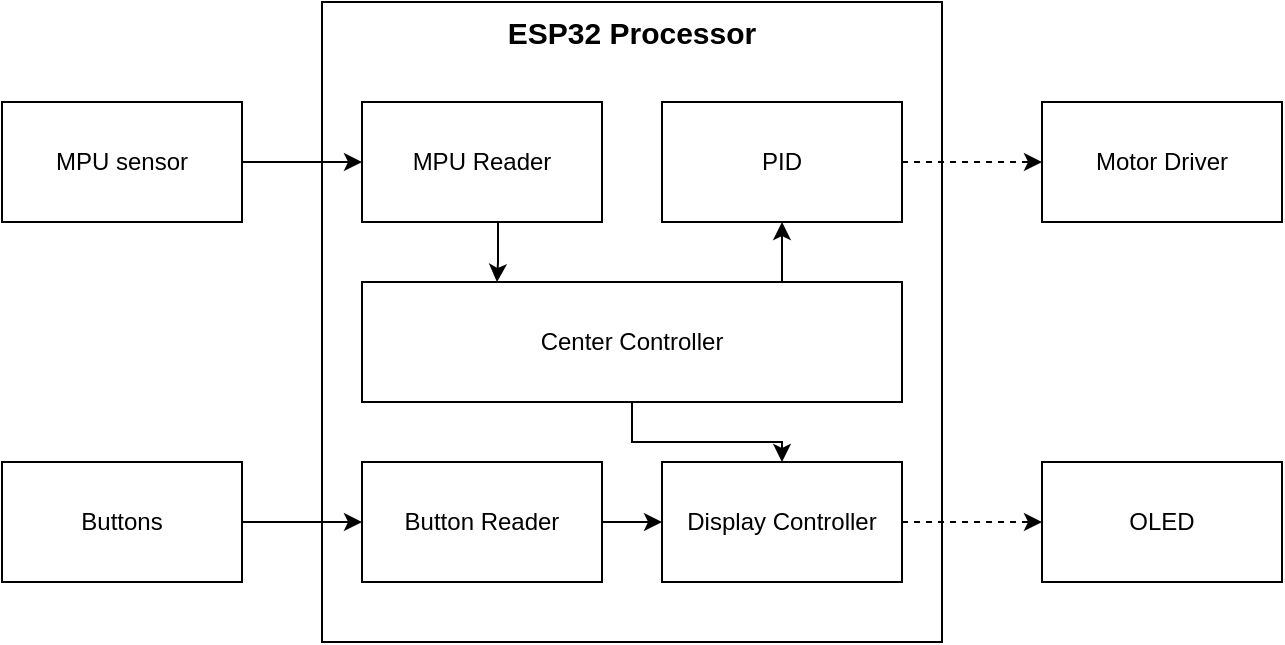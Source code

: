 <mxfile version="24.7.1" type="device" pages="2">
  <diagram name="Sumary block" id="FXB2mZ0xPSjjn9bdQ_Oj">
    <mxGraphModel dx="960" dy="626" grid="1" gridSize="10" guides="1" tooltips="1" connect="1" arrows="1" fold="1" page="1" pageScale="1" pageWidth="827" pageHeight="1169" math="0" shadow="0">
      <root>
        <mxCell id="0" />
        <mxCell id="1" parent="0" />
        <mxCell id="ob8WJwhqmF-MajUSoDx4-9" value="&lt;font style=&quot;font-size: 15px;&quot;&gt;&lt;b&gt;ESP32 Processor&lt;/b&gt;&lt;/font&gt;" style="rounded=0;whiteSpace=wrap;html=1;verticalAlign=top;" parent="1" vertex="1">
          <mxGeometry x="250" y="270" width="310" height="320" as="geometry" />
        </mxCell>
        <mxCell id="SYcdP9vyWLaE2hRo2d69-3" style="edgeStyle=orthogonalEdgeStyle;rounded=0;orthogonalLoop=1;jettySize=auto;html=1;" edge="1" parent="1" source="ob8WJwhqmF-MajUSoDx4-1" target="SYcdP9vyWLaE2hRo2d69-1">
          <mxGeometry relative="1" as="geometry" />
        </mxCell>
        <mxCell id="ob8WJwhqmF-MajUSoDx4-1" value="MPU sensor" style="rounded=0;whiteSpace=wrap;html=1;" parent="1" vertex="1">
          <mxGeometry x="90" y="320" width="120" height="60" as="geometry" />
        </mxCell>
        <mxCell id="ob8WJwhqmF-MajUSoDx4-5" style="edgeStyle=orthogonalEdgeStyle;rounded=0;orthogonalLoop=1;jettySize=auto;html=1;entryX=0;entryY=0.5;entryDx=0;entryDy=0;dashed=1;" parent="1" source="ob8WJwhqmF-MajUSoDx4-3" target="ob8WJwhqmF-MajUSoDx4-4" edge="1">
          <mxGeometry relative="1" as="geometry" />
        </mxCell>
        <mxCell id="ob8WJwhqmF-MajUSoDx4-3" value="PID" style="rounded=0;whiteSpace=wrap;html=1;" parent="1" vertex="1">
          <mxGeometry x="420" y="320" width="120" height="60" as="geometry" />
        </mxCell>
        <mxCell id="ob8WJwhqmF-MajUSoDx4-4" value="Motor Driver" style="rounded=0;whiteSpace=wrap;html=1;" parent="1" vertex="1">
          <mxGeometry x="610" y="320" width="120" height="60" as="geometry" />
        </mxCell>
        <mxCell id="SYcdP9vyWLaE2hRo2d69-4" style="edgeStyle=orthogonalEdgeStyle;rounded=0;orthogonalLoop=1;jettySize=auto;html=1;" edge="1" parent="1" source="ob8WJwhqmF-MajUSoDx4-11" target="SYcdP9vyWLaE2hRo2d69-2">
          <mxGeometry relative="1" as="geometry" />
        </mxCell>
        <mxCell id="ob8WJwhqmF-MajUSoDx4-11" value="Buttons" style="rounded=0;whiteSpace=wrap;html=1;" parent="1" vertex="1">
          <mxGeometry x="90" y="500" width="120" height="60" as="geometry" />
        </mxCell>
        <mxCell id="ob8WJwhqmF-MajUSoDx4-12" value="OLED" style="rounded=0;whiteSpace=wrap;html=1;" parent="1" vertex="1">
          <mxGeometry x="610" y="500" width="120" height="60" as="geometry" />
        </mxCell>
        <mxCell id="ob8WJwhqmF-MajUSoDx4-15" style="edgeStyle=orthogonalEdgeStyle;rounded=0;orthogonalLoop=1;jettySize=auto;html=1;entryX=0;entryY=0.5;entryDx=0;entryDy=0;dashed=1;" parent="1" source="ob8WJwhqmF-MajUSoDx4-13" target="ob8WJwhqmF-MajUSoDx4-12" edge="1">
          <mxGeometry relative="1" as="geometry" />
        </mxCell>
        <mxCell id="ob8WJwhqmF-MajUSoDx4-13" value="Display Controller" style="rounded=0;whiteSpace=wrap;html=1;" parent="1" vertex="1">
          <mxGeometry x="420" y="500" width="120" height="60" as="geometry" />
        </mxCell>
        <mxCell id="SYcdP9vyWLaE2hRo2d69-15" style="edgeStyle=orthogonalEdgeStyle;rounded=0;orthogonalLoop=1;jettySize=auto;html=1;" edge="1" parent="1" source="ob8WJwhqmF-MajUSoDx4-18" target="ob8WJwhqmF-MajUSoDx4-13">
          <mxGeometry relative="1" as="geometry" />
        </mxCell>
        <mxCell id="sHgQ9ysJ1Oy67T5xjqWm-1" style="edgeStyle=orthogonalEdgeStyle;rounded=0;orthogonalLoop=1;jettySize=auto;html=1;" edge="1" parent="1" source="ob8WJwhqmF-MajUSoDx4-18" target="ob8WJwhqmF-MajUSoDx4-3">
          <mxGeometry relative="1" as="geometry">
            <Array as="points">
              <mxPoint x="480" y="400" />
              <mxPoint x="480" y="400" />
            </Array>
          </mxGeometry>
        </mxCell>
        <mxCell id="ob8WJwhqmF-MajUSoDx4-18" value="Center Controller" style="rounded=0;whiteSpace=wrap;html=1;" parent="1" vertex="1">
          <mxGeometry x="270" y="410" width="270" height="60" as="geometry" />
        </mxCell>
        <mxCell id="SYcdP9vyWLaE2hRo2d69-14" style="edgeStyle=orthogonalEdgeStyle;rounded=0;orthogonalLoop=1;jettySize=auto;html=1;entryX=0.25;entryY=0;entryDx=0;entryDy=0;" edge="1" parent="1" source="SYcdP9vyWLaE2hRo2d69-1" target="ob8WJwhqmF-MajUSoDx4-18">
          <mxGeometry relative="1" as="geometry">
            <Array as="points">
              <mxPoint x="338" y="400" />
              <mxPoint x="338" y="400" />
            </Array>
          </mxGeometry>
        </mxCell>
        <mxCell id="SYcdP9vyWLaE2hRo2d69-1" value="MPU Reader" style="rounded=0;whiteSpace=wrap;html=1;" vertex="1" parent="1">
          <mxGeometry x="270" y="320" width="120" height="60" as="geometry" />
        </mxCell>
        <mxCell id="SYcdP9vyWLaE2hRo2d69-13" style="edgeStyle=orthogonalEdgeStyle;rounded=0;orthogonalLoop=1;jettySize=auto;html=1;" edge="1" parent="1" source="SYcdP9vyWLaE2hRo2d69-2" target="ob8WJwhqmF-MajUSoDx4-13">
          <mxGeometry relative="1" as="geometry" />
        </mxCell>
        <mxCell id="SYcdP9vyWLaE2hRo2d69-2" value="Button Reader" style="rounded=0;whiteSpace=wrap;html=1;" vertex="1" parent="1">
          <mxGeometry x="270" y="500" width="120" height="60" as="geometry" />
        </mxCell>
      </root>
    </mxGraphModel>
  </diagram>
  <diagram id="-Eq7XE3dsrFAy69oz0bY" name="UI tree">
    <mxGraphModel dx="1440" dy="939" grid="1" gridSize="10" guides="1" tooltips="1" connect="1" arrows="1" fold="1" page="1" pageScale="1" pageWidth="827" pageHeight="1169" math="0" shadow="0">
      <root>
        <mxCell id="0" />
        <mxCell id="1" parent="0" />
        <mxCell id="PEALyhK-E0e9_pDGbfte-1" value="&lt;font style=&quot;font-size: 15px;&quot;&gt;&lt;b&gt;MENU&lt;/b&gt;&lt;/font&gt;" style="rounded=0;whiteSpace=wrap;html=1;verticalAlign=top;" parent="1" vertex="1">
          <mxGeometry x="90" y="210" width="190" height="220" as="geometry" />
        </mxCell>
        <mxCell id="PEALyhK-E0e9_pDGbfte-19" style="edgeStyle=orthogonalEdgeStyle;rounded=0;orthogonalLoop=1;jettySize=auto;html=1;entryX=0;entryY=0.5;entryDx=0;entryDy=0;fillColor=#008a00;strokeColor=#005700;" parent="1" source="PEALyhK-E0e9_pDGbfte-2" target="PEALyhK-E0e9_pDGbfte-15" edge="1">
          <mxGeometry relative="1" as="geometry" />
        </mxCell>
        <mxCell id="PEALyhK-E0e9_pDGbfte-2" value="Start and plot option" style="rounded=0;whiteSpace=wrap;html=1;" parent="1" vertex="1">
          <mxGeometry x="100" y="270" width="170" height="60" as="geometry" />
        </mxCell>
        <mxCell id="PEALyhK-E0e9_pDGbfte-12" style="edgeStyle=orthogonalEdgeStyle;rounded=0;orthogonalLoop=1;jettySize=auto;html=1;entryX=0.5;entryY=0;entryDx=0;entryDy=0;fillColor=#008a00;strokeColor=#005700;" parent="1" source="PEALyhK-E0e9_pDGbfte-3" target="PEALyhK-E0e9_pDGbfte-4" edge="1">
          <mxGeometry relative="1" as="geometry" />
        </mxCell>
        <mxCell id="PEALyhK-E0e9_pDGbfte-3" value="PID&#39;s values option" style="rounded=0;whiteSpace=wrap;html=1;" parent="1" vertex="1">
          <mxGeometry x="100" y="350" width="170" height="60" as="geometry" />
        </mxCell>
        <mxCell id="PEALyhK-E0e9_pDGbfte-13" value="" style="group" parent="1" vertex="1" connectable="0">
          <mxGeometry x="90" y="495" width="190" height="220" as="geometry" />
        </mxCell>
        <mxCell id="PEALyhK-E0e9_pDGbfte-4" value="&lt;span style=&quot;font-size: 15px;&quot;&gt;&lt;b&gt;PID&#39;s values&lt;/b&gt;&lt;/span&gt;" style="rounded=0;whiteSpace=wrap;html=1;verticalAlign=top;" parent="PEALyhK-E0e9_pDGbfte-13" vertex="1">
          <mxGeometry width="190" height="220" as="geometry" />
        </mxCell>
        <mxCell id="PEALyhK-E0e9_pDGbfte-5" value="Kp = Kp_value" style="rounded=0;whiteSpace=wrap;html=1;" parent="PEALyhK-E0e9_pDGbfte-13" vertex="1">
          <mxGeometry x="10" y="60" width="170" height="30" as="geometry" />
        </mxCell>
        <mxCell id="PEALyhK-E0e9_pDGbfte-9" value="Ki = Ki_value" style="rounded=0;whiteSpace=wrap;html=1;" parent="PEALyhK-E0e9_pDGbfte-13" vertex="1">
          <mxGeometry x="10" y="110" width="170" height="30" as="geometry" />
        </mxCell>
        <mxCell id="PEALyhK-E0e9_pDGbfte-10" value="Kd = Kd_value" style="rounded=0;whiteSpace=wrap;html=1;" parent="PEALyhK-E0e9_pDGbfte-13" vertex="1">
          <mxGeometry x="10" y="155" width="170" height="30" as="geometry" />
        </mxCell>
        <mxCell id="PEALyhK-E0e9_pDGbfte-14" value="" style="group" parent="1" vertex="1" connectable="0">
          <mxGeometry x="430" y="30" width="190" height="220" as="geometry" />
        </mxCell>
        <mxCell id="PEALyhK-E0e9_pDGbfte-15" value="&lt;span style=&quot;font-size: 15px;&quot;&gt;&lt;b&gt;Start and plot&lt;/b&gt;&lt;/span&gt;" style="rounded=0;whiteSpace=wrap;html=1;verticalAlign=top;" parent="PEALyhK-E0e9_pDGbfte-14" vertex="1">
          <mxGeometry width="190" height="220" as="geometry" />
        </mxCell>
        <mxCell id="PEALyhK-E0e9_pDGbfte-18" value="Stop" style="rounded=0;whiteSpace=wrap;html=1;" parent="PEALyhK-E0e9_pDGbfte-14" vertex="1">
          <mxGeometry x="10" y="40" width="170" height="30" as="geometry" />
        </mxCell>
        <mxCell id="PEALyhK-E0e9_pDGbfte-20" style="edgeStyle=orthogonalEdgeStyle;rounded=0;orthogonalLoop=1;jettySize=auto;html=1;entryX=0.5;entryY=0;entryDx=0;entryDy=0;fillColor=#e51400;strokeColor=#B20000;" parent="1" source="PEALyhK-E0e9_pDGbfte-18" target="PEALyhK-E0e9_pDGbfte-1" edge="1">
          <mxGeometry relative="1" as="geometry" />
        </mxCell>
        <mxCell id="PEALyhK-E0e9_pDGbfte-21" value="" style="verticalLabelPosition=bottom;shadow=0;dashed=0;align=center;html=1;verticalAlign=top;strokeWidth=1;shape=mxgraph.mockup.graphics.lineChart;strokeColor=none;strokeColor2=#666666;strokeColor3=#008cff;strokeColor4=#dddddd;textShadow=1;" parent="1" vertex="1">
          <mxGeometry x="440" y="120" width="170" height="120" as="geometry" />
        </mxCell>
        <mxCell id="PEALyhK-E0e9_pDGbfte-22" value="" style="group;align=left;" parent="1" vertex="1" connectable="0">
          <mxGeometry x="430" y="270" width="210" height="220" as="geometry" />
        </mxCell>
        <mxCell id="PEALyhK-E0e9_pDGbfte-23" value="&lt;span style=&quot;font-size: 15px;&quot;&gt;&lt;b&gt;Modify&lt;/b&gt;&lt;/span&gt;" style="rounded=0;whiteSpace=wrap;html=1;verticalAlign=top;" parent="PEALyhK-E0e9_pDGbfte-22" vertex="1">
          <mxGeometry width="210" height="220" as="geometry" />
        </mxCell>
        <mxCell id="PEALyhK-E0e9_pDGbfte-27" value="Kp =&amp;nbsp;" style="text;html=1;align=center;verticalAlign=middle;whiteSpace=wrap;rounded=0;" parent="PEALyhK-E0e9_pDGbfte-22" vertex="1">
          <mxGeometry x="10" y="40" width="60" height="30" as="geometry" />
        </mxCell>
        <mxCell id="PEALyhK-E0e9_pDGbfte-28" value="10" style="text;html=1;align=center;verticalAlign=middle;whiteSpace=wrap;rounded=0;fontSize=24;" parent="PEALyhK-E0e9_pDGbfte-22" vertex="1">
          <mxGeometry x="65" y="70" width="60" height="30" as="geometry" />
        </mxCell>
        <mxCell id="PEALyhK-E0e9_pDGbfte-30" value="&lt;div style=&quot;&quot;&gt;&lt;ul style=&quot;padding-left: 5px;&quot;&gt;&lt;li&gt;&lt;span style=&quot;background-color: initial;&quot;&gt;Pressing UP button to increase value&lt;/span&gt;&lt;/li&gt;&lt;li&gt;Pressing DOWN button to decrease value&lt;/li&gt;&lt;/ul&gt;&lt;/div&gt;" style="text;html=1;align=left;verticalAlign=top;whiteSpace=wrap;rounded=0;" parent="PEALyhK-E0e9_pDGbfte-22" vertex="1">
          <mxGeometry x="20" y="120" width="170" height="80" as="geometry" />
        </mxCell>
        <mxCell id="PEALyhK-E0e9_pDGbfte-32" value="" style="group;align=left;" parent="1" vertex="1" connectable="0">
          <mxGeometry x="430" y="510" width="210" height="220" as="geometry" />
        </mxCell>
        <mxCell id="PEALyhK-E0e9_pDGbfte-33" value="&lt;span style=&quot;font-size: 15px;&quot;&gt;&lt;b&gt;Modify&lt;/b&gt;&lt;/span&gt;" style="rounded=0;whiteSpace=wrap;html=1;verticalAlign=top;" parent="PEALyhK-E0e9_pDGbfte-32" vertex="1">
          <mxGeometry width="210" height="220" as="geometry" />
        </mxCell>
        <mxCell id="PEALyhK-E0e9_pDGbfte-34" value="Ki =&amp;nbsp;" style="text;html=1;align=center;verticalAlign=middle;whiteSpace=wrap;rounded=0;" parent="PEALyhK-E0e9_pDGbfte-32" vertex="1">
          <mxGeometry x="10" y="40" width="60" height="30" as="geometry" />
        </mxCell>
        <mxCell id="PEALyhK-E0e9_pDGbfte-35" value="10" style="text;html=1;align=center;verticalAlign=middle;whiteSpace=wrap;rounded=0;fontSize=24;" parent="PEALyhK-E0e9_pDGbfte-32" vertex="1">
          <mxGeometry x="65" y="70" width="60" height="30" as="geometry" />
        </mxCell>
        <mxCell id="PEALyhK-E0e9_pDGbfte-36" value="&lt;div style=&quot;&quot;&gt;&lt;ul style=&quot;padding-left: 5px;&quot;&gt;&lt;li&gt;&lt;span style=&quot;background-color: initial;&quot;&gt;Pressing UP button to increase value&lt;/span&gt;&lt;/li&gt;&lt;li&gt;Pressing DOWN button to decrease value&lt;/li&gt;&lt;/ul&gt;&lt;/div&gt;" style="text;html=1;align=left;verticalAlign=top;whiteSpace=wrap;rounded=0;" parent="PEALyhK-E0e9_pDGbfte-32" vertex="1">
          <mxGeometry x="20" y="120" width="170" height="80" as="geometry" />
        </mxCell>
        <mxCell id="PEALyhK-E0e9_pDGbfte-37" value="" style="group;align=left;" parent="1" vertex="1" connectable="0">
          <mxGeometry x="430" y="750" width="210" height="220" as="geometry" />
        </mxCell>
        <mxCell id="PEALyhK-E0e9_pDGbfte-38" value="&lt;span style=&quot;font-size: 15px;&quot;&gt;&lt;b&gt;Modify&lt;/b&gt;&lt;/span&gt;" style="rounded=0;whiteSpace=wrap;html=1;verticalAlign=top;" parent="PEALyhK-E0e9_pDGbfte-37" vertex="1">
          <mxGeometry width="210" height="220" as="geometry" />
        </mxCell>
        <mxCell id="PEALyhK-E0e9_pDGbfte-39" value="Kd =&amp;nbsp;" style="text;html=1;align=center;verticalAlign=middle;whiteSpace=wrap;rounded=0;" parent="PEALyhK-E0e9_pDGbfte-37" vertex="1">
          <mxGeometry x="10" y="40" width="60" height="30" as="geometry" />
        </mxCell>
        <mxCell id="PEALyhK-E0e9_pDGbfte-40" value="10" style="text;html=1;align=center;verticalAlign=middle;whiteSpace=wrap;rounded=0;fontSize=24;" parent="PEALyhK-E0e9_pDGbfte-37" vertex="1">
          <mxGeometry x="65" y="70" width="60" height="30" as="geometry" />
        </mxCell>
        <mxCell id="PEALyhK-E0e9_pDGbfte-41" value="&lt;div style=&quot;&quot;&gt;&lt;ul style=&quot;padding-left: 5px;&quot;&gt;&lt;li&gt;&lt;span style=&quot;background-color: initial;&quot;&gt;Pressing UP button to increase value&lt;/span&gt;&lt;/li&gt;&lt;li&gt;Pressing DOWN button to decrease value&lt;/li&gt;&lt;/ul&gt;&lt;/div&gt;" style="text;html=1;align=left;verticalAlign=top;whiteSpace=wrap;rounded=0;" parent="PEALyhK-E0e9_pDGbfte-37" vertex="1">
          <mxGeometry x="20" y="120" width="170" height="80" as="geometry" />
        </mxCell>
        <mxCell id="PEALyhK-E0e9_pDGbfte-42" style="edgeStyle=orthogonalEdgeStyle;rounded=0;orthogonalLoop=1;jettySize=auto;html=1;entryX=0;entryY=0.5;entryDx=0;entryDy=0;fillColor=#008a00;strokeColor=#005700;" parent="1" source="PEALyhK-E0e9_pDGbfte-5" target="PEALyhK-E0e9_pDGbfte-23" edge="1">
          <mxGeometry relative="1" as="geometry" />
        </mxCell>
        <mxCell id="PEALyhK-E0e9_pDGbfte-43" style="edgeStyle=orthogonalEdgeStyle;rounded=0;orthogonalLoop=1;jettySize=auto;html=1;entryX=0;entryY=0.5;entryDx=0;entryDy=0;fillColor=#008a00;strokeColor=#005700;" parent="1" source="PEALyhK-E0e9_pDGbfte-9" target="PEALyhK-E0e9_pDGbfte-33" edge="1">
          <mxGeometry relative="1" as="geometry" />
        </mxCell>
        <mxCell id="PEALyhK-E0e9_pDGbfte-44" style="edgeStyle=orthogonalEdgeStyle;rounded=0;orthogonalLoop=1;jettySize=auto;html=1;entryX=0;entryY=0.609;entryDx=0;entryDy=0;entryPerimeter=0;fillColor=#008a00;strokeColor=#005700;" parent="1" source="PEALyhK-E0e9_pDGbfte-10" target="PEALyhK-E0e9_pDGbfte-38" edge="1">
          <mxGeometry relative="1" as="geometry" />
        </mxCell>
        <mxCell id="PEALyhK-E0e9_pDGbfte-61" style="edgeStyle=orthogonalEdgeStyle;rounded=0;orthogonalLoop=1;jettySize=auto;html=1;entryX=0.5;entryY=1;entryDx=0;entryDy=0;fillColor=#f0a30a;strokeColor=#BD7000;" parent="1" source="PEALyhK-E0e9_pDGbfte-45" target="PEALyhK-E0e9_pDGbfte-4" edge="1">
          <mxGeometry relative="1" as="geometry">
            <Array as="points">
              <mxPoint x="900" y="990" />
              <mxPoint x="185" y="990" />
            </Array>
          </mxGeometry>
        </mxCell>
        <mxCell id="PEALyhK-E0e9_pDGbfte-45" value="Are you sure to set the value?" style="rounded=0;whiteSpace=wrap;html=1;verticalAlign=top;fontStyle=1" parent="1" vertex="1">
          <mxGeometry x="720" y="565" width="240" height="110" as="geometry" />
        </mxCell>
        <mxCell id="PEALyhK-E0e9_pDGbfte-46" value="&lt;div&gt;&lt;ul style=&quot;padding-left: 5px;&quot;&gt;&lt;li&gt;Pressing OK button if you sure&amp;nbsp;&lt;/li&gt;&lt;li&gt;Pressing ESC button if you want to cancel the modification&amp;nbsp;&lt;/li&gt;&lt;/ul&gt;&lt;/div&gt;" style="text;html=1;align=left;verticalAlign=middle;whiteSpace=wrap;rounded=0;" parent="1" vertex="1">
          <mxGeometry x="740" y="595" width="200" height="70" as="geometry" />
        </mxCell>
        <mxCell id="PEALyhK-E0e9_pDGbfte-48" style="edgeStyle=orthogonalEdgeStyle;rounded=0;orthogonalLoop=1;jettySize=auto;html=1;entryX=0.5;entryY=0;entryDx=0;entryDy=0;fillColor=#008a00;strokeColor=#005700;" parent="1" source="PEALyhK-E0e9_pDGbfte-23" target="PEALyhK-E0e9_pDGbfte-45" edge="1">
          <mxGeometry relative="1" as="geometry" />
        </mxCell>
        <mxCell id="PEALyhK-E0e9_pDGbfte-49" style="edgeStyle=orthogonalEdgeStyle;rounded=0;orthogonalLoop=1;jettySize=auto;html=1;fillColor=#008a00;strokeColor=#005700;" parent="1" source="PEALyhK-E0e9_pDGbfte-33" target="PEALyhK-E0e9_pDGbfte-45" edge="1">
          <mxGeometry relative="1" as="geometry" />
        </mxCell>
        <mxCell id="PEALyhK-E0e9_pDGbfte-50" style="edgeStyle=orthogonalEdgeStyle;rounded=0;orthogonalLoop=1;jettySize=auto;html=1;entryX=0.5;entryY=1;entryDx=0;entryDy=0;fillColor=#008a00;strokeColor=#005700;" parent="1" source="PEALyhK-E0e9_pDGbfte-38" target="PEALyhK-E0e9_pDGbfte-45" edge="1">
          <mxGeometry relative="1" as="geometry" />
        </mxCell>
        <mxCell id="PEALyhK-E0e9_pDGbfte-57" value="" style="endArrow=classic;html=1;rounded=0;exitX=0.75;exitY=0;exitDx=0;exitDy=0;entryX=0.75;entryY=1;entryDx=0;entryDy=0;fillColor=#f0a30a;strokeColor=#BD7000;" parent="1" source="PEALyhK-E0e9_pDGbfte-4" target="PEALyhK-E0e9_pDGbfte-1" edge="1">
          <mxGeometry width="50" height="50" relative="1" as="geometry">
            <mxPoint x="430" y="530" as="sourcePoint" />
            <mxPoint x="480" y="480" as="targetPoint" />
          </mxGeometry>
        </mxCell>
        <mxCell id="PEALyhK-E0e9_pDGbfte-58" style="edgeStyle=orthogonalEdgeStyle;rounded=0;orthogonalLoop=1;jettySize=auto;html=1;entryX=0.995;entryY=0.151;entryDx=0;entryDy=0;entryPerimeter=0;fillColor=#f0a30a;strokeColor=#BD7000;" parent="1" source="PEALyhK-E0e9_pDGbfte-23" target="PEALyhK-E0e9_pDGbfte-4" edge="1">
          <mxGeometry relative="1" as="geometry">
            <Array as="points">
              <mxPoint x="330" y="350" />
              <mxPoint x="330" y="528" />
            </Array>
          </mxGeometry>
        </mxCell>
        <mxCell id="PEALyhK-E0e9_pDGbfte-59" style="edgeStyle=orthogonalEdgeStyle;rounded=0;orthogonalLoop=1;jettySize=auto;html=1;fillColor=#f0a30a;strokeColor=#BD7000;" parent="1" source="PEALyhK-E0e9_pDGbfte-33" target="PEALyhK-E0e9_pDGbfte-4" edge="1">
          <mxGeometry relative="1" as="geometry">
            <Array as="points">
              <mxPoint x="390" y="605" />
              <mxPoint x="390" y="605" />
            </Array>
          </mxGeometry>
        </mxCell>
        <mxCell id="PEALyhK-E0e9_pDGbfte-60" style="edgeStyle=orthogonalEdgeStyle;rounded=0;orthogonalLoop=1;jettySize=auto;html=1;entryX=0.999;entryY=0.668;entryDx=0;entryDy=0;entryPerimeter=0;fillColor=#f0a30a;strokeColor=#BD7000;" parent="1" source="PEALyhK-E0e9_pDGbfte-38" target="PEALyhK-E0e9_pDGbfte-4" edge="1">
          <mxGeometry relative="1" as="geometry">
            <Array as="points">
              <mxPoint x="380" y="860" />
              <mxPoint x="380" y="642" />
            </Array>
          </mxGeometry>
        </mxCell>
        <mxCell id="PEALyhK-E0e9_pDGbfte-63" style="edgeStyle=orthogonalEdgeStyle;rounded=0;orthogonalLoop=1;jettySize=auto;html=1;entryX=0.996;entryY=0.653;entryDx=0;entryDy=0;entryPerimeter=0;fillColor=#f0a30a;strokeColor=#BD7000;" parent="1" source="PEALyhK-E0e9_pDGbfte-45" target="PEALyhK-E0e9_pDGbfte-33" edge="1">
          <mxGeometry relative="1" as="geometry">
            <Array as="points">
              <mxPoint x="700" y="654" />
              <mxPoint x="700" y="654" />
            </Array>
          </mxGeometry>
        </mxCell>
        <mxCell id="PEALyhK-E0e9_pDGbfte-66" style="edgeStyle=orthogonalEdgeStyle;rounded=0;orthogonalLoop=1;jettySize=auto;html=1;entryX=0.995;entryY=0.682;entryDx=0;entryDy=0;entryPerimeter=0;fillColor=#f0a30a;strokeColor=#BD7000;" parent="1" source="PEALyhK-E0e9_pDGbfte-45" target="PEALyhK-E0e9_pDGbfte-23" edge="1">
          <mxGeometry relative="1" as="geometry">
            <Array as="points">
              <mxPoint x="790" y="420" />
            </Array>
          </mxGeometry>
        </mxCell>
        <mxCell id="PEALyhK-E0e9_pDGbfte-67" style="edgeStyle=orthogonalEdgeStyle;rounded=0;orthogonalLoop=1;jettySize=auto;html=1;entryX=0.995;entryY=0.386;entryDx=0;entryDy=0;entryPerimeter=0;fillColor=#f0a30a;strokeColor=#BD7000;" parent="1" source="PEALyhK-E0e9_pDGbfte-45" target="PEALyhK-E0e9_pDGbfte-38" edge="1">
          <mxGeometry relative="1" as="geometry">
            <Array as="points">
              <mxPoint x="790" y="835" />
            </Array>
          </mxGeometry>
        </mxCell>
        <mxCell id="PEALyhK-E0e9_pDGbfte-71" value="Legend" style="swimlane;whiteSpace=wrap;html=1;" parent="1" vertex="1">
          <mxGeometry y="1030" width="630" height="130" as="geometry" />
        </mxCell>
        <mxCell id="PEALyhK-E0e9_pDGbfte-68" value="" style="endArrow=classic;html=1;rounded=0;fillColor=#008a00;strokeColor=#005700;" parent="PEALyhK-E0e9_pDGbfte-71" edge="1">
          <mxGeometry width="50" height="50" relative="1" as="geometry">
            <mxPoint x="10" y="70" as="sourcePoint" />
            <mxPoint x="70" y="70" as="targetPoint" />
          </mxGeometry>
        </mxCell>
        <mxCell id="PEALyhK-E0e9_pDGbfte-70" value="" style="endArrow=classic;html=1;rounded=0;fillColor=#e3c800;strokeColor=#B09500;" parent="PEALyhK-E0e9_pDGbfte-71" edge="1">
          <mxGeometry width="50" height="50" relative="1" as="geometry">
            <mxPoint x="220" y="70" as="sourcePoint" />
            <mxPoint x="280" y="70" as="targetPoint" />
          </mxGeometry>
        </mxCell>
        <mxCell id="PEALyhK-E0e9_pDGbfte-69" value="" style="endArrow=classic;html=1;rounded=0;fillColor=#e51400;strokeColor=#B20000;" parent="PEALyhK-E0e9_pDGbfte-71" edge="1">
          <mxGeometry width="50" height="50" relative="1" as="geometry">
            <mxPoint x="440" y="70" as="sourcePoint" />
            <mxPoint x="510" y="70" as="targetPoint" />
          </mxGeometry>
        </mxCell>
        <mxCell id="PEALyhK-E0e9_pDGbfte-72" value="btn_OK.pressed = true" style="text;html=1;align=left;verticalAlign=middle;whiteSpace=wrap;rounded=0;" parent="PEALyhK-E0e9_pDGbfte-71" vertex="1">
          <mxGeometry x="10" y="80" width="130" height="30" as="geometry" />
        </mxCell>
        <mxCell id="PEALyhK-E0e9_pDGbfte-73" value="btn_ESC.pressed = true" style="text;html=1;align=left;verticalAlign=middle;whiteSpace=wrap;rounded=0;" parent="PEALyhK-E0e9_pDGbfte-71" vertex="1">
          <mxGeometry x="220" y="80" width="150" height="30" as="geometry" />
        </mxCell>
        <mxCell id="PEALyhK-E0e9_pDGbfte-74" value="btn_OK/btn_ESC.pressed = true" style="text;html=1;align=left;verticalAlign=middle;whiteSpace=wrap;rounded=0;" parent="PEALyhK-E0e9_pDGbfte-71" vertex="1">
          <mxGeometry x="440" y="80" width="180" height="30" as="geometry" />
        </mxCell>
        <mxCell id="KRVtrL5UY_YIHU9deNFS-1" value="Menu" style="rounded=0;whiteSpace=wrap;html=1;fontStyle=1" vertex="1" parent="1">
          <mxGeometry x="1090" y="70" width="120" height="60" as="geometry" />
        </mxCell>
        <mxCell id="KRVtrL5UY_YIHU9deNFS-2" value="Start and plot" style="rounded=0;whiteSpace=wrap;html=1;fontStyle=1" vertex="1" parent="1">
          <mxGeometry x="980" y="180" width="120" height="60" as="geometry" />
        </mxCell>
        <mxCell id="KRVtrL5UY_YIHU9deNFS-3" value="PID parameters" style="rounded=0;whiteSpace=wrap;html=1;fontStyle=1" vertex="1" parent="1">
          <mxGeometry x="1190" y="180" width="120" height="60" as="geometry" />
        </mxCell>
        <mxCell id="KRVtrL5UY_YIHU9deNFS-4" value="Modify KP" style="rounded=0;whiteSpace=wrap;html=1;fontStyle=1" vertex="1" parent="1">
          <mxGeometry x="1030" y="290" width="120" height="60" as="geometry" />
        </mxCell>
        <mxCell id="KRVtrL5UY_YIHU9deNFS-5" value="Modify KI" style="rounded=0;whiteSpace=wrap;html=1;fontStyle=1" vertex="1" parent="1">
          <mxGeometry x="1190" y="290" width="120" height="60" as="geometry" />
        </mxCell>
        <mxCell id="KRVtrL5UY_YIHU9deNFS-6" value="Modify KD" style="rounded=0;whiteSpace=wrap;html=1;fontStyle=1" vertex="1" parent="1">
          <mxGeometry x="1350" y="290" width="120" height="60" as="geometry" />
        </mxCell>
        <mxCell id="KRVtrL5UY_YIHU9deNFS-7" value="N&lt;span style=&quot;background-color: initial;&quot;&gt;otification&lt;/span&gt;" style="rounded=0;whiteSpace=wrap;html=1;fontStyle=1" vertex="1" parent="1">
          <mxGeometry x="1190" y="390" width="120" height="60" as="geometry" />
        </mxCell>
        <mxCell id="KRVtrL5UY_YIHU9deNFS-8" value="" style="endArrow=classic;html=1;rounded=0;" edge="1" parent="1" source="KRVtrL5UY_YIHU9deNFS-1" target="KRVtrL5UY_YIHU9deNFS-2">
          <mxGeometry width="50" height="50" relative="1" as="geometry">
            <mxPoint x="1120" y="350" as="sourcePoint" />
            <mxPoint x="1170" y="300" as="targetPoint" />
          </mxGeometry>
        </mxCell>
        <mxCell id="KRVtrL5UY_YIHU9deNFS-9" value="" style="endArrow=classic;html=1;rounded=0;exitX=0.75;exitY=1;exitDx=0;exitDy=0;" edge="1" parent="1" source="KRVtrL5UY_YIHU9deNFS-1" target="KRVtrL5UY_YIHU9deNFS-3">
          <mxGeometry width="50" height="50" relative="1" as="geometry">
            <mxPoint x="1130" y="140" as="sourcePoint" />
            <mxPoint x="1080" y="190" as="targetPoint" />
          </mxGeometry>
        </mxCell>
        <mxCell id="KRVtrL5UY_YIHU9deNFS-10" value="" style="endArrow=classic;html=1;rounded=0;exitX=0.25;exitY=1;exitDx=0;exitDy=0;entryX=0.5;entryY=0;entryDx=0;entryDy=0;" edge="1" parent="1" source="KRVtrL5UY_YIHU9deNFS-3" target="KRVtrL5UY_YIHU9deNFS-4">
          <mxGeometry width="50" height="50" relative="1" as="geometry">
            <mxPoint x="1070" y="140" as="sourcePoint" />
            <mxPoint x="1200" y="195" as="targetPoint" />
          </mxGeometry>
        </mxCell>
        <mxCell id="KRVtrL5UY_YIHU9deNFS-11" value="" style="endArrow=classic;html=1;rounded=0;exitX=0.5;exitY=1;exitDx=0;exitDy=0;" edge="1" parent="1" source="KRVtrL5UY_YIHU9deNFS-3" target="KRVtrL5UY_YIHU9deNFS-5">
          <mxGeometry width="50" height="50" relative="1" as="geometry">
            <mxPoint x="1230" y="250" as="sourcePoint" />
            <mxPoint x="1100" y="300" as="targetPoint" />
          </mxGeometry>
        </mxCell>
        <mxCell id="KRVtrL5UY_YIHU9deNFS-12" value="" style="endArrow=classic;html=1;rounded=0;exitX=0.75;exitY=1;exitDx=0;exitDy=0;entryX=0.5;entryY=0;entryDx=0;entryDy=0;" edge="1" parent="1" source="KRVtrL5UY_YIHU9deNFS-3" target="KRVtrL5UY_YIHU9deNFS-6">
          <mxGeometry width="50" height="50" relative="1" as="geometry">
            <mxPoint x="1260" y="250" as="sourcePoint" />
            <mxPoint x="1260" y="300" as="targetPoint" />
          </mxGeometry>
        </mxCell>
        <mxCell id="KRVtrL5UY_YIHU9deNFS-13" value="" style="endArrow=classic;html=1;rounded=0;exitX=0.5;exitY=1;exitDx=0;exitDy=0;" edge="1" parent="1" source="KRVtrL5UY_YIHU9deNFS-4" target="KRVtrL5UY_YIHU9deNFS-7">
          <mxGeometry width="50" height="50" relative="1" as="geometry">
            <mxPoint x="1290" y="250" as="sourcePoint" />
            <mxPoint x="1420" y="300" as="targetPoint" />
          </mxGeometry>
        </mxCell>
        <mxCell id="KRVtrL5UY_YIHU9deNFS-14" value="" style="endArrow=classic;html=1;rounded=0;exitX=0.5;exitY=1;exitDx=0;exitDy=0;" edge="1" parent="1" source="KRVtrL5UY_YIHU9deNFS-5" target="KRVtrL5UY_YIHU9deNFS-7">
          <mxGeometry width="50" height="50" relative="1" as="geometry">
            <mxPoint x="1100" y="360" as="sourcePoint" />
            <mxPoint x="1200" y="404" as="targetPoint" />
          </mxGeometry>
        </mxCell>
        <mxCell id="KRVtrL5UY_YIHU9deNFS-15" value="" style="endArrow=classic;html=1;rounded=0;exitX=0.5;exitY=1;exitDx=0;exitDy=0;entryX=1;entryY=0;entryDx=0;entryDy=0;" edge="1" parent="1" source="KRVtrL5UY_YIHU9deNFS-6" target="KRVtrL5UY_YIHU9deNFS-7">
          <mxGeometry width="50" height="50" relative="1" as="geometry">
            <mxPoint x="1260" y="360" as="sourcePoint" />
            <mxPoint x="1260" y="400" as="targetPoint" />
          </mxGeometry>
        </mxCell>
      </root>
    </mxGraphModel>
  </diagram>
</mxfile>
